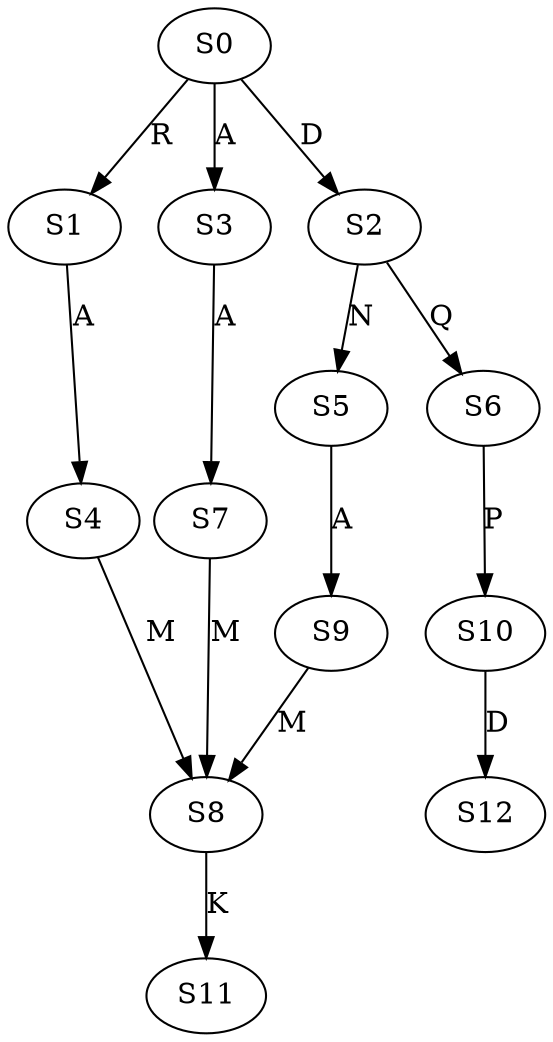 strict digraph  {
	S0 -> S1 [ label = R ];
	S0 -> S2 [ label = D ];
	S0 -> S3 [ label = A ];
	S1 -> S4 [ label = A ];
	S2 -> S5 [ label = N ];
	S2 -> S6 [ label = Q ];
	S3 -> S7 [ label = A ];
	S4 -> S8 [ label = M ];
	S5 -> S9 [ label = A ];
	S6 -> S10 [ label = P ];
	S7 -> S8 [ label = M ];
	S8 -> S11 [ label = K ];
	S9 -> S8 [ label = M ];
	S10 -> S12 [ label = D ];
}
